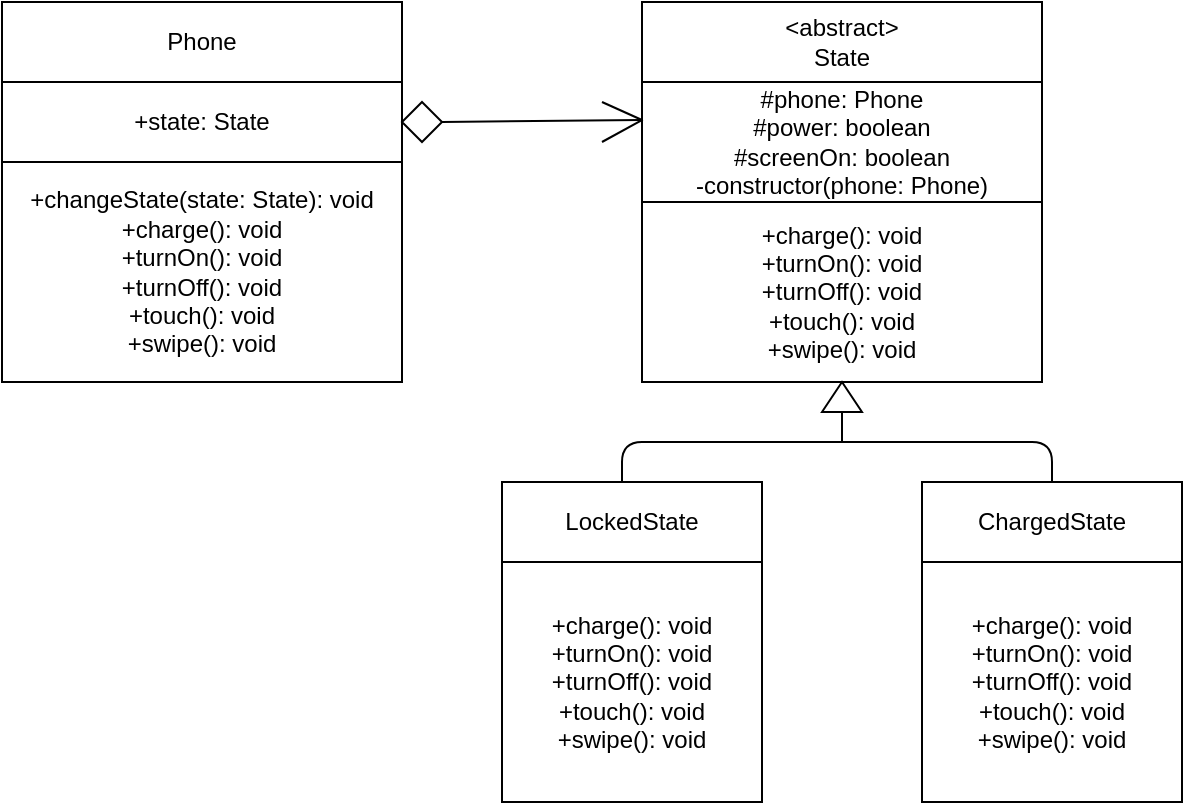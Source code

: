 <mxfile>
    <diagram id="RjtuZmgETk-0mBvIME61" name="Page-1">
        <mxGraphModel dx="1051" dy="704" grid="1" gridSize="10" guides="1" tooltips="1" connect="1" arrows="1" fold="1" page="1" pageScale="1" pageWidth="827" pageHeight="1169" math="0" shadow="0">
            <root>
                <mxCell id="0"/>
                <mxCell id="1" parent="0"/>
                <mxCell id="2" value="Phone" style="rounded=0;whiteSpace=wrap;html=1;" parent="1" vertex="1">
                    <mxGeometry x="130" y="320" width="200" height="40" as="geometry"/>
                </mxCell>
                <mxCell id="3" value="+state: State" style="rounded=0;whiteSpace=wrap;html=1;" parent="1" vertex="1">
                    <mxGeometry x="130" y="360" width="200" height="40" as="geometry"/>
                </mxCell>
                <mxCell id="4" value="+changeState(state: State): void&lt;br&gt;+charge(): void&lt;br&gt;+turnOn(): void&lt;br&gt;+turnOff(): void&lt;br&gt;+touch(): void&lt;br&gt;+swipe(): void" style="rounded=0;whiteSpace=wrap;html=1;" parent="1" vertex="1">
                    <mxGeometry x="130" y="400" width="200" height="110" as="geometry"/>
                </mxCell>
                <mxCell id="6" value="LockedState" style="rounded=0;whiteSpace=wrap;html=1;" vertex="1" parent="1">
                    <mxGeometry x="380" y="560" width="130" height="40" as="geometry"/>
                </mxCell>
                <mxCell id="8" value="+charge(): void&lt;br&gt;+turnOn(): void&lt;br&gt;+turnOff(): void&lt;br&gt;+touch(): void&lt;br&gt;+swipe(): void" style="rounded=0;whiteSpace=wrap;html=1;" vertex="1" parent="1">
                    <mxGeometry x="380" y="600" width="130" height="120" as="geometry"/>
                </mxCell>
                <mxCell id="9" value="&amp;lt;abstract&amp;gt;&lt;br&gt;State" style="rounded=0;whiteSpace=wrap;html=1;" vertex="1" parent="1">
                    <mxGeometry x="450" y="320" width="200" height="40" as="geometry"/>
                </mxCell>
                <mxCell id="10" value="#phone: Phone&lt;br&gt;#power: boolean&lt;br&gt;#screenOn: boolean&lt;br&gt;-constructor(phone: Phone)" style="rounded=0;whiteSpace=wrap;html=1;" vertex="1" parent="1">
                    <mxGeometry x="450" y="360" width="200" height="60" as="geometry"/>
                </mxCell>
                <mxCell id="11" value="+charge(): void&lt;br&gt;+turnOn(): void&lt;br&gt;+turnOff(): void&lt;br&gt;+touch(): void&lt;br&gt;+swipe(): void" style="rounded=0;whiteSpace=wrap;html=1;" vertex="1" parent="1">
                    <mxGeometry x="450" y="420" width="200" height="90" as="geometry"/>
                </mxCell>
                <mxCell id="12" value="ChargedState" style="rounded=0;whiteSpace=wrap;html=1;" vertex="1" parent="1">
                    <mxGeometry x="590" y="560" width="130" height="40" as="geometry"/>
                </mxCell>
                <mxCell id="13" value="+charge(): void&lt;br&gt;+turnOn(): void&lt;br&gt;+turnOff(): void&lt;br&gt;+touch(): void&lt;br&gt;+swipe(): void" style="rounded=0;whiteSpace=wrap;html=1;" vertex="1" parent="1">
                    <mxGeometry x="590" y="600" width="130" height="120" as="geometry"/>
                </mxCell>
                <mxCell id="14" value="" style="rhombus;whiteSpace=wrap;html=1;" vertex="1" parent="1">
                    <mxGeometry x="330" y="370" width="20" height="20" as="geometry"/>
                </mxCell>
                <mxCell id="16" value="" style="endArrow=none;html=1;entryX=-0.003;entryY=0.317;entryDx=0;entryDy=0;entryPerimeter=0;" edge="1" parent="1" target="10">
                    <mxGeometry width="50" height="50" relative="1" as="geometry">
                        <mxPoint x="350" y="380" as="sourcePoint"/>
                        <mxPoint x="400" y="330" as="targetPoint"/>
                    </mxGeometry>
                </mxCell>
                <mxCell id="17" value="" style="endArrow=none;html=1;entryX=0.002;entryY=0.313;entryDx=0;entryDy=0;entryPerimeter=0;" edge="1" parent="1" target="10">
                    <mxGeometry width="50" height="50" relative="1" as="geometry">
                        <mxPoint x="430" y="390" as="sourcePoint"/>
                        <mxPoint x="451" y="380" as="targetPoint"/>
                    </mxGeometry>
                </mxCell>
                <mxCell id="18" value="" style="endArrow=none;html=1;" edge="1" parent="1">
                    <mxGeometry width="50" height="50" relative="1" as="geometry">
                        <mxPoint x="430" y="370" as="sourcePoint"/>
                        <mxPoint x="450" y="379" as="targetPoint"/>
                    </mxGeometry>
                </mxCell>
                <mxCell id="19" value="" style="endArrow=none;html=1;entryX=0.5;entryY=0;entryDx=0;entryDy=0;" edge="1" parent="1" target="12">
                    <mxGeometry width="50" height="50" relative="1" as="geometry">
                        <mxPoint x="440" y="560" as="sourcePoint"/>
                        <mxPoint x="490" y="510" as="targetPoint"/>
                        <Array as="points">
                            <mxPoint x="440" y="540"/>
                            <mxPoint x="655" y="540"/>
                        </Array>
                    </mxGeometry>
                </mxCell>
                <mxCell id="20" value="" style="endArrow=none;html=1;entryX=0;entryY=0.5;entryDx=0;entryDy=0;" edge="1" parent="1" target="21">
                    <mxGeometry width="50" height="50" relative="1" as="geometry">
                        <mxPoint x="550" y="540" as="sourcePoint"/>
                        <mxPoint x="550" y="530" as="targetPoint"/>
                    </mxGeometry>
                </mxCell>
                <mxCell id="21" value="" style="triangle;whiteSpace=wrap;html=1;rotation=-90;" vertex="1" parent="1">
                    <mxGeometry x="542.5" y="507.5" width="15" height="20" as="geometry"/>
                </mxCell>
            </root>
        </mxGraphModel>
    </diagram>
</mxfile>